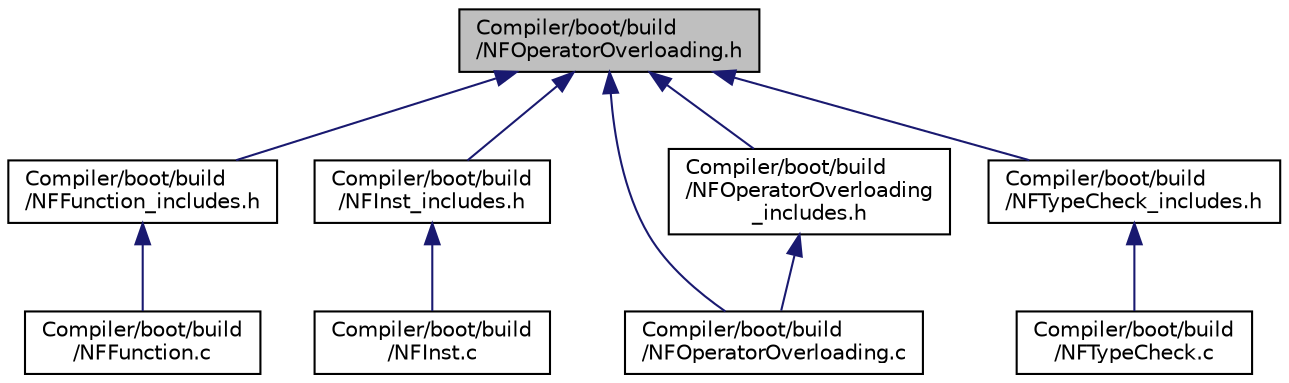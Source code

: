digraph "Compiler/boot/build/NFOperatorOverloading.h"
{
  edge [fontname="Helvetica",fontsize="10",labelfontname="Helvetica",labelfontsize="10"];
  node [fontname="Helvetica",fontsize="10",shape=record];
  Node6 [label="Compiler/boot/build\l/NFOperatorOverloading.h",height=0.2,width=0.4,color="black", fillcolor="grey75", style="filled", fontcolor="black"];
  Node6 -> Node7 [dir="back",color="midnightblue",fontsize="10",style="solid",fontname="Helvetica"];
  Node7 [label="Compiler/boot/build\l/NFFunction_includes.h",height=0.2,width=0.4,color="black", fillcolor="white", style="filled",URL="$d2/d40/_n_f_function__includes_8h.html"];
  Node7 -> Node8 [dir="back",color="midnightblue",fontsize="10",style="solid",fontname="Helvetica"];
  Node8 [label="Compiler/boot/build\l/NFFunction.c",height=0.2,width=0.4,color="black", fillcolor="white", style="filled",URL="$d0/d18/_n_f_function_8c.html"];
  Node6 -> Node9 [dir="back",color="midnightblue",fontsize="10",style="solid",fontname="Helvetica"];
  Node9 [label="Compiler/boot/build\l/NFInst_includes.h",height=0.2,width=0.4,color="black", fillcolor="white", style="filled",URL="$df/d37/_n_f_inst__includes_8h.html"];
  Node9 -> Node10 [dir="back",color="midnightblue",fontsize="10",style="solid",fontname="Helvetica"];
  Node10 [label="Compiler/boot/build\l/NFInst.c",height=0.2,width=0.4,color="black", fillcolor="white", style="filled",URL="$d0/de4/_n_f_inst_8c.html"];
  Node6 -> Node11 [dir="back",color="midnightblue",fontsize="10",style="solid",fontname="Helvetica"];
  Node11 [label="Compiler/boot/build\l/NFOperatorOverloading.c",height=0.2,width=0.4,color="black", fillcolor="white", style="filled",URL="$dc/d5c/_n_f_operator_overloading_8c.html"];
  Node6 -> Node12 [dir="back",color="midnightblue",fontsize="10",style="solid",fontname="Helvetica"];
  Node12 [label="Compiler/boot/build\l/NFOperatorOverloading\l_includes.h",height=0.2,width=0.4,color="black", fillcolor="white", style="filled",URL="$d4/dee/_n_f_operator_overloading__includes_8h.html"];
  Node12 -> Node11 [dir="back",color="midnightblue",fontsize="10",style="solid",fontname="Helvetica"];
  Node6 -> Node13 [dir="back",color="midnightblue",fontsize="10",style="solid",fontname="Helvetica"];
  Node13 [label="Compiler/boot/build\l/NFTypeCheck_includes.h",height=0.2,width=0.4,color="black", fillcolor="white", style="filled",URL="$d4/d19/_n_f_type_check__includes_8h.html"];
  Node13 -> Node14 [dir="back",color="midnightblue",fontsize="10",style="solid",fontname="Helvetica"];
  Node14 [label="Compiler/boot/build\l/NFTypeCheck.c",height=0.2,width=0.4,color="black", fillcolor="white", style="filled",URL="$d0/d11/_n_f_type_check_8c.html"];
}
